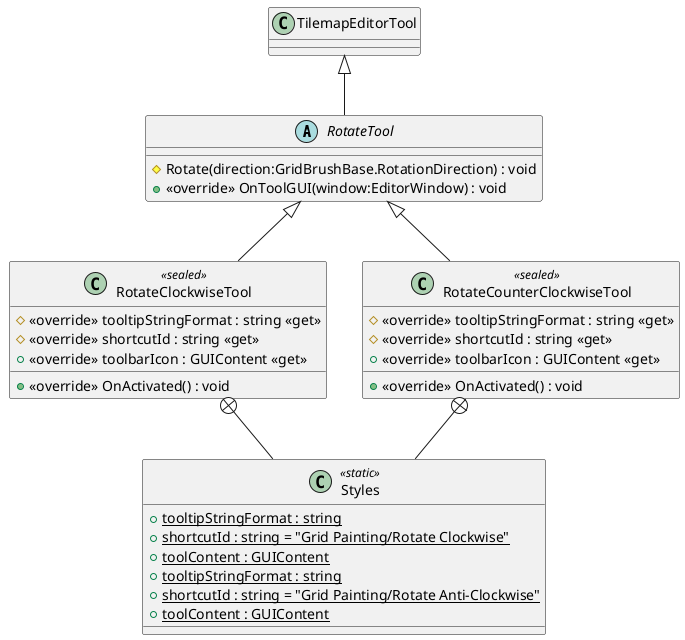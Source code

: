 @startuml
abstract class RotateTool {
    # Rotate(direction:GridBrushBase.RotationDirection) : void
    + <<override>> OnToolGUI(window:EditorWindow) : void
}
class RotateClockwiseTool <<sealed>> {
    # <<override>> tooltipStringFormat : string <<get>>
    # <<override>> shortcutId : string <<get>>
    + <<override>> toolbarIcon : GUIContent <<get>>
    + <<override>> OnActivated() : void
}
class RotateCounterClockwiseTool <<sealed>> {
    # <<override>> tooltipStringFormat : string <<get>>
    # <<override>> shortcutId : string <<get>>
    + <<override>> toolbarIcon : GUIContent <<get>>
    + <<override>> OnActivated() : void
}
class Styles <<static>> {
    + {static} tooltipStringFormat : string
    + {static} shortcutId : string = "Grid Painting/Rotate Clockwise"
    + {static} toolContent : GUIContent
}
class Styles <<static>> {
    + {static} tooltipStringFormat : string
    + {static} shortcutId : string = "Grid Painting/Rotate Anti-Clockwise"
    + {static} toolContent : GUIContent
}
TilemapEditorTool <|-- RotateTool
RotateTool <|-- RotateClockwiseTool
RotateTool <|-- RotateCounterClockwiseTool
RotateClockwiseTool +-- Styles
RotateCounterClockwiseTool +-- Styles
@enduml
